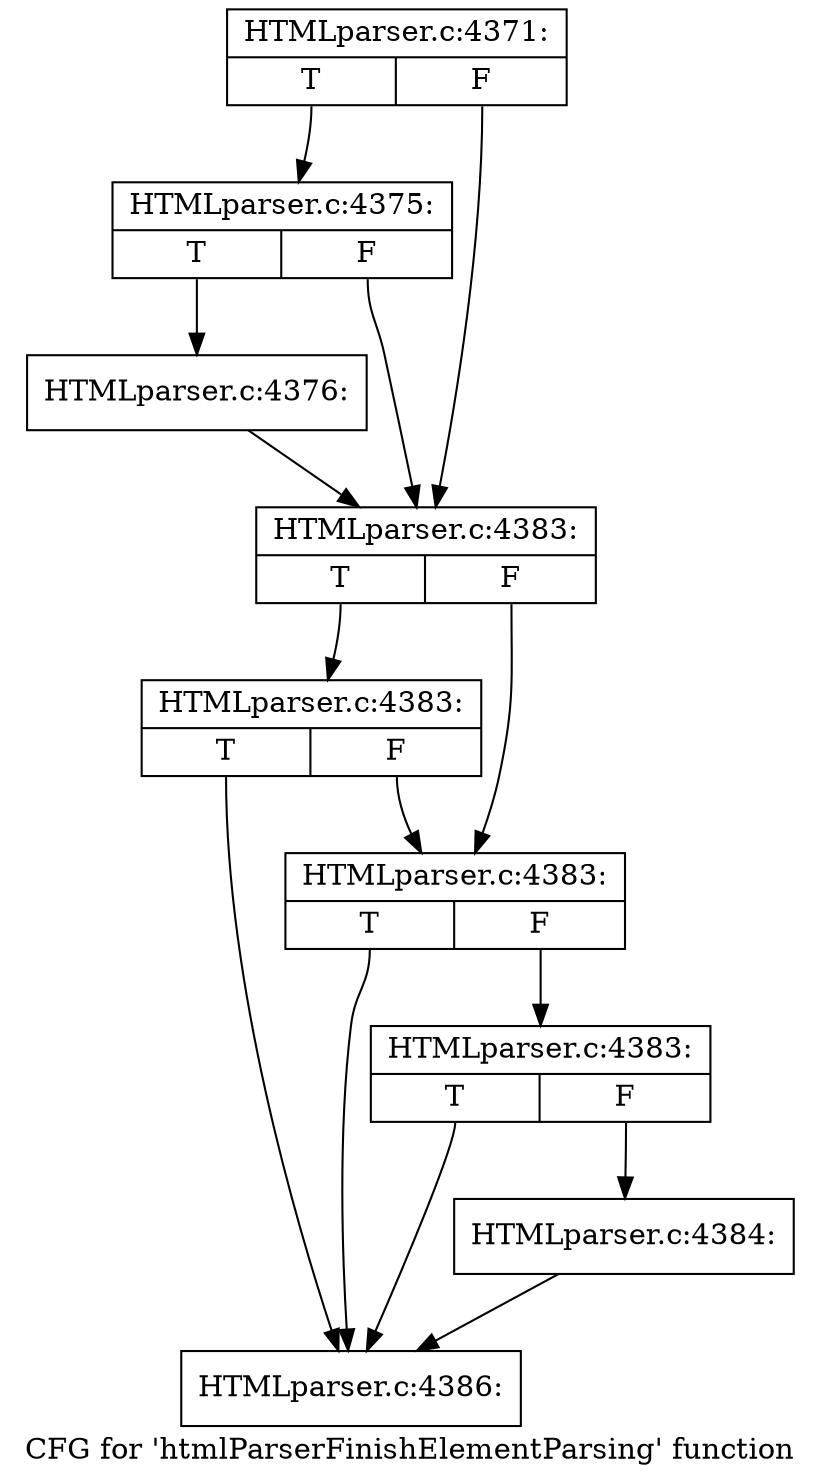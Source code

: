 digraph "CFG for 'htmlParserFinishElementParsing' function" {
	label="CFG for 'htmlParserFinishElementParsing' function";

	Node0x3fe9ab0 [shape=record,label="{HTMLparser.c:4371:|{<s0>T|<s1>F}}"];
	Node0x3fe9ab0:s0 -> Node0x3fe9b50;
	Node0x3fe9ab0:s1 -> Node0x3fe9b00;
	Node0x3fe9b50 [shape=record,label="{HTMLparser.c:4375:|{<s0>T|<s1>F}}"];
	Node0x3fe9b50:s0 -> Node0x3ffef40;
	Node0x3fe9b50:s1 -> Node0x3fe9b00;
	Node0x3ffef40 [shape=record,label="{HTMLparser.c:4376:}"];
	Node0x3ffef40 -> Node0x3fe9b00;
	Node0x3fe9b00 [shape=record,label="{HTMLparser.c:4383:|{<s0>T|<s1>F}}"];
	Node0x3fe9b00:s0 -> Node0x4006220;
	Node0x3fe9b00:s1 -> Node0x40061d0;
	Node0x4006220 [shape=record,label="{HTMLparser.c:4383:|{<s0>T|<s1>F}}"];
	Node0x4006220:s0 -> Node0x4006100;
	Node0x4006220:s1 -> Node0x40061d0;
	Node0x40061d0 [shape=record,label="{HTMLparser.c:4383:|{<s0>T|<s1>F}}"];
	Node0x40061d0:s0 -> Node0x4006100;
	Node0x40061d0:s1 -> Node0x4006150;
	Node0x4006150 [shape=record,label="{HTMLparser.c:4383:|{<s0>T|<s1>F}}"];
	Node0x4006150:s0 -> Node0x4006100;
	Node0x4006150:s1 -> Node0x40060b0;
	Node0x40060b0 [shape=record,label="{HTMLparser.c:4384:}"];
	Node0x40060b0 -> Node0x4006100;
	Node0x4006100 [shape=record,label="{HTMLparser.c:4386:}"];
}
